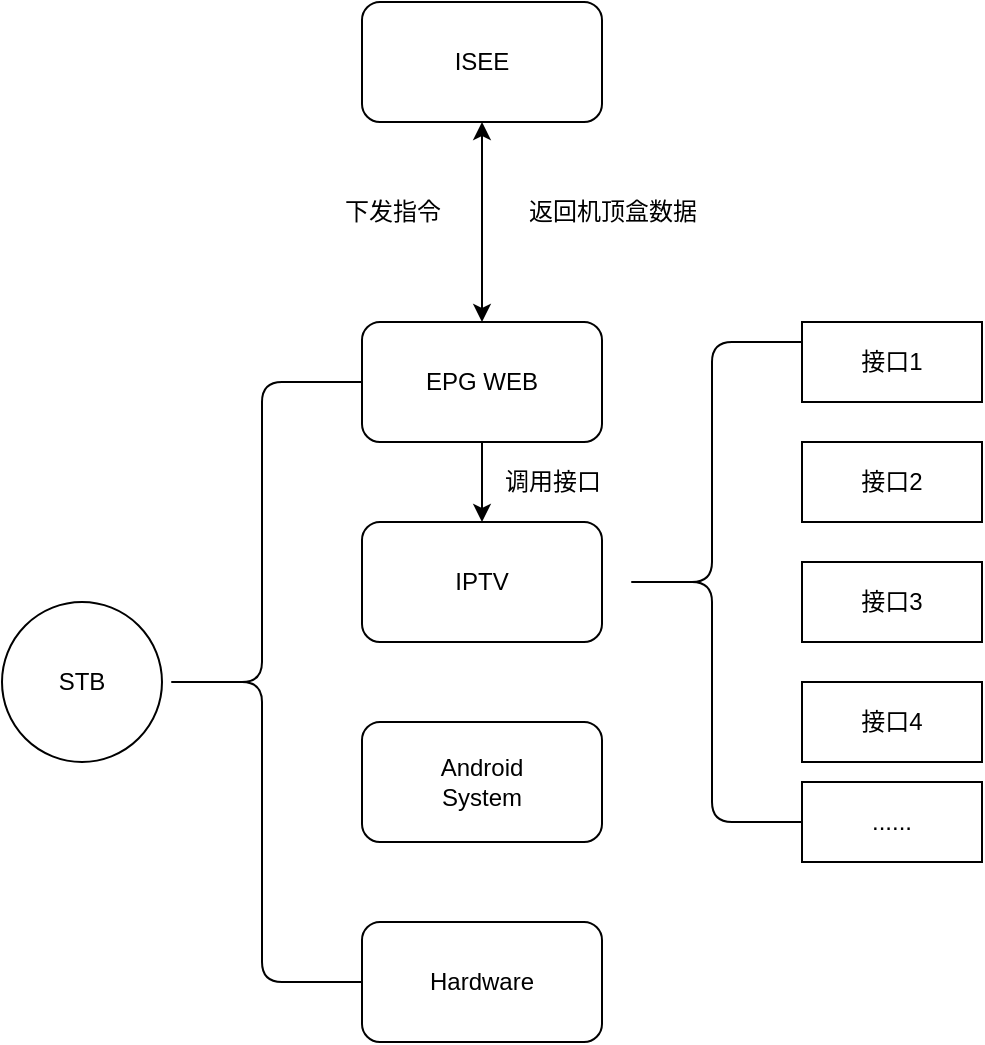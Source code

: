 <mxfile version="21.2.9" type="github">
  <diagram name="第 1 页" id="mvTA2c-pQ5-hZbuRdc7I">
    <mxGraphModel dx="1372" dy="804" grid="1" gridSize="10" guides="1" tooltips="1" connect="1" arrows="1" fold="1" page="1" pageScale="1" pageWidth="827" pageHeight="1169" math="0" shadow="0">
      <root>
        <mxCell id="0" />
        <mxCell id="1" parent="0" />
        <mxCell id="tdKVxmr-rxKzVv6_dL9R-1" value="STB" style="ellipse;whiteSpace=wrap;html=1;aspect=fixed;" parent="1" vertex="1">
          <mxGeometry x="60" y="350" width="80" height="80" as="geometry" />
        </mxCell>
        <mxCell id="irWtLPPky0avK03_1X6r-5" style="edgeStyle=orthogonalEdgeStyle;rounded=0;orthogonalLoop=1;jettySize=auto;html=1;exitX=0.5;exitY=1;exitDx=0;exitDy=0;entryX=0.5;entryY=0;entryDx=0;entryDy=0;" edge="1" parent="1" source="tdKVxmr-rxKzVv6_dL9R-2" target="tdKVxmr-rxKzVv6_dL9R-3">
          <mxGeometry relative="1" as="geometry" />
        </mxCell>
        <mxCell id="tdKVxmr-rxKzVv6_dL9R-2" value="EPG WEB" style="rounded=1;whiteSpace=wrap;html=1;" parent="1" vertex="1">
          <mxGeometry x="240" y="210" width="120" height="60" as="geometry" />
        </mxCell>
        <mxCell id="tdKVxmr-rxKzVv6_dL9R-3" value="IPTV" style="rounded=1;whiteSpace=wrap;html=1;" parent="1" vertex="1">
          <mxGeometry x="240" y="310" width="120" height="60" as="geometry" />
        </mxCell>
        <mxCell id="tdKVxmr-rxKzVv6_dL9R-4" value="Android&lt;br&gt;System" style="rounded=1;whiteSpace=wrap;html=1;" parent="1" vertex="1">
          <mxGeometry x="240" y="410" width="120" height="60" as="geometry" />
        </mxCell>
        <mxCell id="tdKVxmr-rxKzVv6_dL9R-5" value="Hardware" style="rounded=1;whiteSpace=wrap;html=1;" parent="1" vertex="1">
          <mxGeometry x="240" y="510" width="120" height="60" as="geometry" />
        </mxCell>
        <mxCell id="tdKVxmr-rxKzVv6_dL9R-6" value="接口2" style="rounded=0;whiteSpace=wrap;html=1;" parent="1" vertex="1">
          <mxGeometry x="460" y="270" width="90" height="40" as="geometry" />
        </mxCell>
        <mxCell id="tdKVxmr-rxKzVv6_dL9R-7" value="接口1" style="rounded=0;whiteSpace=wrap;html=1;" parent="1" vertex="1">
          <mxGeometry x="460" y="210" width="90" height="40" as="geometry" />
        </mxCell>
        <mxCell id="tdKVxmr-rxKzVv6_dL9R-8" value="接口4" style="rounded=0;whiteSpace=wrap;html=1;" parent="1" vertex="1">
          <mxGeometry x="460" y="390" width="90" height="40" as="geometry" />
        </mxCell>
        <mxCell id="tdKVxmr-rxKzVv6_dL9R-9" value="接口3" style="rounded=0;whiteSpace=wrap;html=1;" parent="1" vertex="1">
          <mxGeometry x="460" y="330" width="90" height="40" as="geometry" />
        </mxCell>
        <mxCell id="tdKVxmr-rxKzVv6_dL9R-10" value="......" style="rounded=0;whiteSpace=wrap;html=1;" parent="1" vertex="1">
          <mxGeometry x="460" y="440" width="90" height="40" as="geometry" />
        </mxCell>
        <mxCell id="tdKVxmr-rxKzVv6_dL9R-11" value="" style="shape=curlyBracket;whiteSpace=wrap;html=1;rounded=1;labelPosition=left;verticalLabelPosition=middle;align=right;verticalAlign=middle;" parent="1" vertex="1">
          <mxGeometry x="370" y="220" width="90" height="240" as="geometry" />
        </mxCell>
        <mxCell id="tdKVxmr-rxKzVv6_dL9R-12" value="" style="shape=curlyBracket;whiteSpace=wrap;html=1;rounded=1;labelPosition=left;verticalLabelPosition=middle;align=right;verticalAlign=middle;" parent="1" vertex="1">
          <mxGeometry x="140" y="240" width="100" height="300" as="geometry" />
        </mxCell>
        <mxCell id="tdKVxmr-rxKzVv6_dL9R-13" value="ISEE" style="rounded=1;whiteSpace=wrap;html=1;" parent="1" vertex="1">
          <mxGeometry x="240" y="50" width="120" height="60" as="geometry" />
        </mxCell>
        <mxCell id="tdKVxmr-rxKzVv6_dL9R-33" value="返回机顶盒数据" style="text;html=1;align=center;verticalAlign=middle;resizable=0;points=[];autosize=1;strokeColor=none;fillColor=none;" parent="1" vertex="1">
          <mxGeometry x="310" y="140" width="110" height="30" as="geometry" />
        </mxCell>
        <mxCell id="tdKVxmr-rxKzVv6_dL9R-34" value="" style="endArrow=classic;startArrow=classic;html=1;rounded=0;entryX=0.5;entryY=1;entryDx=0;entryDy=0;exitX=0.5;exitY=0;exitDx=0;exitDy=0;" parent="1" source="tdKVxmr-rxKzVv6_dL9R-2" edge="1" target="tdKVxmr-rxKzVv6_dL9R-13">
          <mxGeometry width="50" height="50" relative="1" as="geometry">
            <mxPoint x="300" y="200" as="sourcePoint" />
            <mxPoint x="310" y="110" as="targetPoint" />
          </mxGeometry>
        </mxCell>
        <mxCell id="tdKVxmr-rxKzVv6_dL9R-35" value="下发指令" style="text;html=1;align=center;verticalAlign=middle;resizable=0;points=[];autosize=1;strokeColor=none;fillColor=none;" parent="1" vertex="1">
          <mxGeometry x="220" y="140" width="70" height="30" as="geometry" />
        </mxCell>
        <mxCell id="irWtLPPky0avK03_1X6r-6" value="调用接口" style="text;html=1;align=center;verticalAlign=middle;resizable=0;points=[];autosize=1;strokeColor=none;fillColor=none;" vertex="1" parent="1">
          <mxGeometry x="300" y="275" width="70" height="30" as="geometry" />
        </mxCell>
      </root>
    </mxGraphModel>
  </diagram>
</mxfile>
